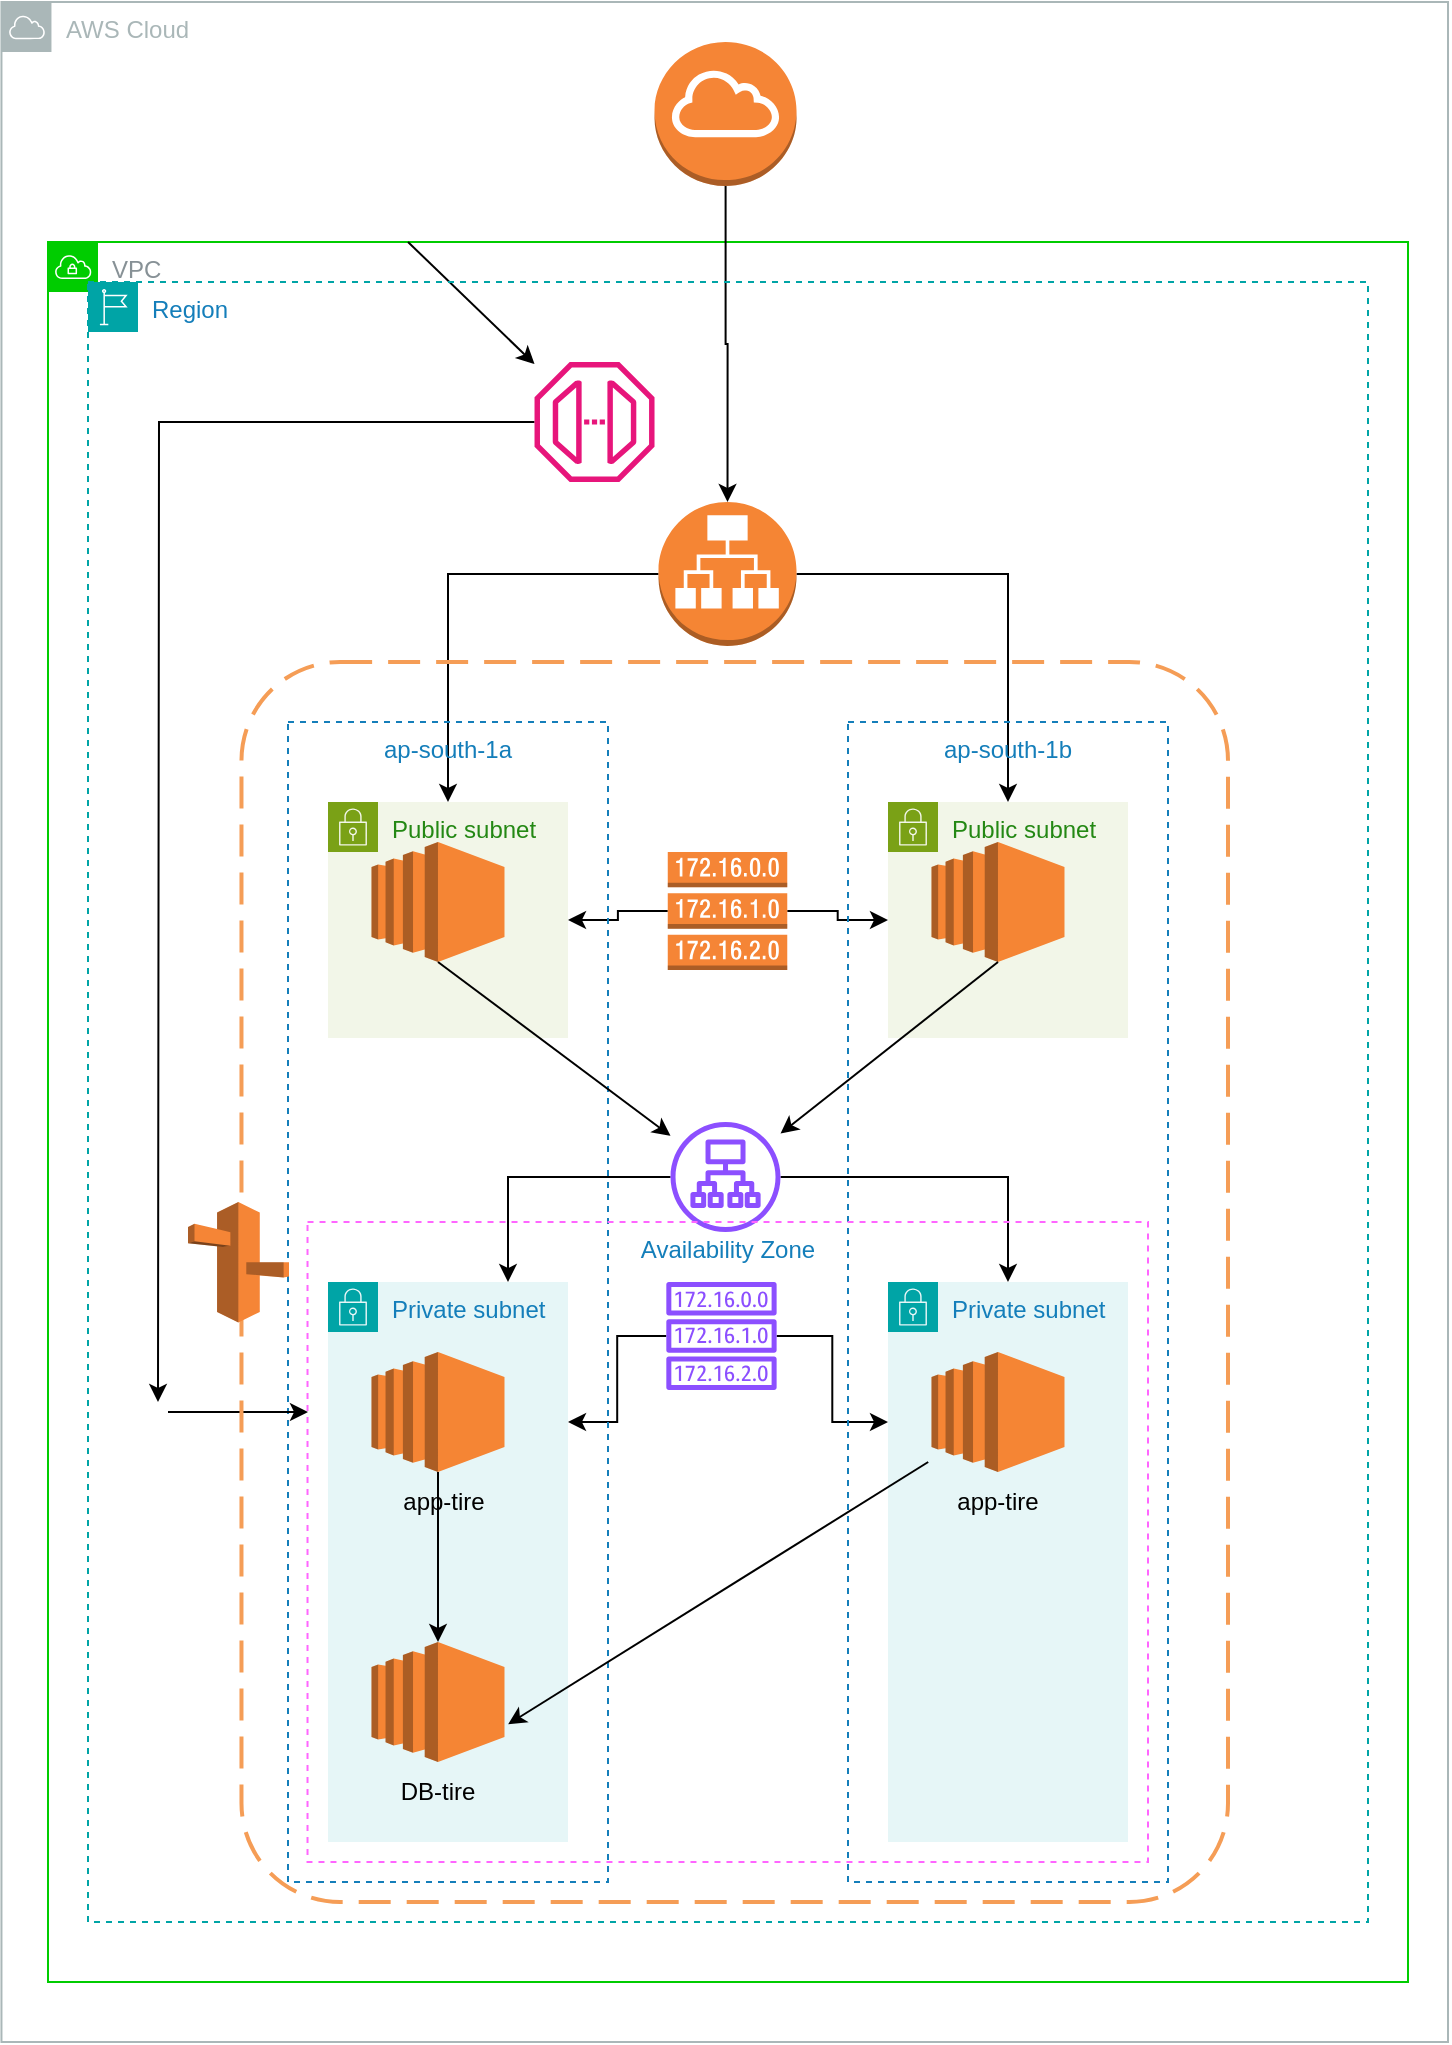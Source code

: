 <mxfile version="22.1.5" type="github">
  <diagram name="Page-1" id="aRuCgZtnoSvNG3mgIwN0">
    <mxGraphModel dx="1857" dy="1155" grid="1" gridSize="10" guides="1" tooltips="1" connect="1" arrows="1" fold="1" page="1" pageScale="1" pageWidth="827" pageHeight="1169" math="0" shadow="0">
      <root>
        <mxCell id="0" />
        <mxCell id="1" parent="0" />
        <mxCell id="_Dg9AQlfLl--0kB6ONo2-64" value="Public subnet" style="points=[[0,0],[0.25,0],[0.5,0],[0.75,0],[1,0],[1,0.25],[1,0.5],[1,0.75],[1,1],[0.75,1],[0.5,1],[0.25,1],[0,1],[0,0.75],[0,0.5],[0,0.25]];outlineConnect=0;gradientColor=none;html=1;whiteSpace=wrap;fontSize=12;fontStyle=0;container=1;pointerEvents=0;collapsible=0;recursiveResize=0;shape=mxgraph.aws4.group;grIcon=mxgraph.aws4.group_security_group;grStroke=0;strokeColor=#7AA116;fillColor=#F2F6E8;verticalAlign=top;align=left;spacingLeft=30;fontColor=#248814;dashed=0;" vertex="1" parent="1">
          <mxGeometry x="240" y="560" width="120" height="118" as="geometry" />
        </mxCell>
        <mxCell id="_Dg9AQlfLl--0kB6ONo2-65" value="" style="outlineConnect=0;dashed=0;verticalLabelPosition=bottom;verticalAlign=top;align=center;html=1;shape=mxgraph.aws3.ec2;fillColor=#F58534;gradientColor=none;" vertex="1" parent="_Dg9AQlfLl--0kB6ONo2-64">
          <mxGeometry x="21.75" y="20" width="66.5" height="60" as="geometry" />
        </mxCell>
        <mxCell id="_Dg9AQlfLl--0kB6ONo2-66" value="Public subnet" style="points=[[0,0],[0.25,0],[0.5,0],[0.75,0],[1,0],[1,0.25],[1,0.5],[1,0.75],[1,1],[0.75,1],[0.5,1],[0.25,1],[0,1],[0,0.75],[0,0.5],[0,0.25]];outlineConnect=0;gradientColor=none;html=1;whiteSpace=wrap;fontSize=12;fontStyle=0;container=1;pointerEvents=0;collapsible=0;recursiveResize=0;shape=mxgraph.aws4.group;grIcon=mxgraph.aws4.group_security_group;grStroke=0;strokeColor=#7AA116;fillColor=#F2F6E8;verticalAlign=top;align=left;spacingLeft=30;fontColor=#248814;dashed=0;" vertex="1" parent="1">
          <mxGeometry x="520" y="560" width="120" height="118" as="geometry" />
        </mxCell>
        <mxCell id="_Dg9AQlfLl--0kB6ONo2-67" value="" style="outlineConnect=0;dashed=0;verticalLabelPosition=bottom;verticalAlign=top;align=center;html=1;shape=mxgraph.aws3.ec2;fillColor=#F58534;gradientColor=none;" vertex="1" parent="_Dg9AQlfLl--0kB6ONo2-66">
          <mxGeometry x="21.75" y="20" width="66.5" height="60" as="geometry" />
        </mxCell>
        <mxCell id="_Dg9AQlfLl--0kB6ONo2-68" value="Private subnet" style="points=[[0,0],[0.25,0],[0.5,0],[0.75,0],[1,0],[1,0.25],[1,0.5],[1,0.75],[1,1],[0.75,1],[0.5,1],[0.25,1],[0,1],[0,0.75],[0,0.5],[0,0.25]];outlineConnect=0;gradientColor=none;html=1;whiteSpace=wrap;fontSize=12;fontStyle=0;container=1;pointerEvents=0;collapsible=0;recursiveResize=0;shape=mxgraph.aws4.group;grIcon=mxgraph.aws4.group_security_group;grStroke=0;strokeColor=#00A4A6;fillColor=#E6F6F7;verticalAlign=top;align=left;spacingLeft=30;fontColor=#147EBA;dashed=0;" vertex="1" parent="1">
          <mxGeometry x="240" y="800" width="120" height="280" as="geometry" />
        </mxCell>
        <mxCell id="_Dg9AQlfLl--0kB6ONo2-69" style="edgeStyle=orthogonalEdgeStyle;rounded=0;orthogonalLoop=1;jettySize=auto;html=1;" edge="1" parent="_Dg9AQlfLl--0kB6ONo2-68" source="_Dg9AQlfLl--0kB6ONo2-70" target="_Dg9AQlfLl--0kB6ONo2-71">
          <mxGeometry relative="1" as="geometry" />
        </mxCell>
        <mxCell id="_Dg9AQlfLl--0kB6ONo2-70" value="" style="outlineConnect=0;dashed=0;verticalLabelPosition=bottom;verticalAlign=top;align=center;html=1;shape=mxgraph.aws3.ec2;fillColor=#F58534;gradientColor=none;" vertex="1" parent="_Dg9AQlfLl--0kB6ONo2-68">
          <mxGeometry x="21.75" y="35" width="66.5" height="60" as="geometry" />
        </mxCell>
        <mxCell id="_Dg9AQlfLl--0kB6ONo2-71" value="" style="outlineConnect=0;dashed=0;verticalLabelPosition=bottom;verticalAlign=top;align=center;html=1;shape=mxgraph.aws3.ec2;fillColor=#F58534;gradientColor=none;" vertex="1" parent="_Dg9AQlfLl--0kB6ONo2-68">
          <mxGeometry x="21.75" y="180" width="66.5" height="60" as="geometry" />
        </mxCell>
        <mxCell id="_Dg9AQlfLl--0kB6ONo2-72" value="app-tire" style="text;html=1;strokeColor=none;fillColor=none;align=center;verticalAlign=middle;whiteSpace=wrap;rounded=0;" vertex="1" parent="_Dg9AQlfLl--0kB6ONo2-68">
          <mxGeometry x="28.25" y="95" width="60" height="30" as="geometry" />
        </mxCell>
        <mxCell id="_Dg9AQlfLl--0kB6ONo2-73" value="DB-tire" style="text;html=1;strokeColor=none;fillColor=none;align=center;verticalAlign=middle;whiteSpace=wrap;rounded=0;" vertex="1" parent="_Dg9AQlfLl--0kB6ONo2-68">
          <mxGeometry x="25" y="240" width="60" height="30" as="geometry" />
        </mxCell>
        <mxCell id="_Dg9AQlfLl--0kB6ONo2-74" value="Private subnet" style="points=[[0,0],[0.25,0],[0.5,0],[0.75,0],[1,0],[1,0.25],[1,0.5],[1,0.75],[1,1],[0.75,1],[0.5,1],[0.25,1],[0,1],[0,0.75],[0,0.5],[0,0.25]];outlineConnect=0;gradientColor=none;html=1;whiteSpace=wrap;fontSize=12;fontStyle=0;container=1;pointerEvents=0;collapsible=0;recursiveResize=0;shape=mxgraph.aws4.group;grIcon=mxgraph.aws4.group_security_group;grStroke=0;strokeColor=#00A4A6;fillColor=#E6F6F7;verticalAlign=top;align=left;spacingLeft=30;fontColor=#147EBA;dashed=0;" vertex="1" parent="1">
          <mxGeometry x="520" y="800" width="120" height="280" as="geometry" />
        </mxCell>
        <mxCell id="_Dg9AQlfLl--0kB6ONo2-75" value="" style="outlineConnect=0;dashed=0;verticalLabelPosition=bottom;verticalAlign=top;align=center;html=1;shape=mxgraph.aws3.ec2;fillColor=#F58534;gradientColor=none;" vertex="1" parent="_Dg9AQlfLl--0kB6ONo2-74">
          <mxGeometry x="21.75" y="35" width="66.5" height="60" as="geometry" />
        </mxCell>
        <mxCell id="_Dg9AQlfLl--0kB6ONo2-76" value="app-tire" style="text;html=1;strokeColor=none;fillColor=none;align=center;verticalAlign=middle;whiteSpace=wrap;rounded=0;" vertex="1" parent="_Dg9AQlfLl--0kB6ONo2-74">
          <mxGeometry x="25" y="95" width="60" height="30" as="geometry" />
        </mxCell>
        <mxCell id="_Dg9AQlfLl--0kB6ONo2-77" style="edgeStyle=orthogonalEdgeStyle;rounded=0;orthogonalLoop=1;jettySize=auto;html=1;entryX=1;entryY=0.5;entryDx=0;entryDy=0;" edge="1" parent="1" source="_Dg9AQlfLl--0kB6ONo2-79" target="_Dg9AQlfLl--0kB6ONo2-64">
          <mxGeometry relative="1" as="geometry" />
        </mxCell>
        <mxCell id="_Dg9AQlfLl--0kB6ONo2-78" style="edgeStyle=orthogonalEdgeStyle;rounded=0;orthogonalLoop=1;jettySize=auto;html=1;entryX=0;entryY=0.5;entryDx=0;entryDy=0;" edge="1" parent="1" source="_Dg9AQlfLl--0kB6ONo2-79" target="_Dg9AQlfLl--0kB6ONo2-66">
          <mxGeometry relative="1" as="geometry" />
        </mxCell>
        <mxCell id="_Dg9AQlfLl--0kB6ONo2-79" value="" style="outlineConnect=0;dashed=0;verticalLabelPosition=bottom;verticalAlign=top;align=center;html=1;shape=mxgraph.aws3.route_table;fillColor=#F58536;gradientColor=none;" vertex="1" parent="1">
          <mxGeometry x="409.88" y="585" width="59.75" height="59" as="geometry" />
        </mxCell>
        <mxCell id="_Dg9AQlfLl--0kB6ONo2-80" style="edgeStyle=orthogonalEdgeStyle;rounded=0;orthogonalLoop=1;jettySize=auto;html=1;entryX=1;entryY=0.25;entryDx=0;entryDy=0;" edge="1" parent="1" source="_Dg9AQlfLl--0kB6ONo2-82" target="_Dg9AQlfLl--0kB6ONo2-68">
          <mxGeometry relative="1" as="geometry" />
        </mxCell>
        <mxCell id="_Dg9AQlfLl--0kB6ONo2-81" style="edgeStyle=orthogonalEdgeStyle;rounded=0;orthogonalLoop=1;jettySize=auto;html=1;entryX=0;entryY=0.25;entryDx=0;entryDy=0;" edge="1" parent="1" source="_Dg9AQlfLl--0kB6ONo2-82" target="_Dg9AQlfLl--0kB6ONo2-74">
          <mxGeometry relative="1" as="geometry" />
        </mxCell>
        <mxCell id="_Dg9AQlfLl--0kB6ONo2-82" value="" style="sketch=0;outlineConnect=0;fontColor=#232F3E;gradientColor=none;fillColor=#8C4FFF;strokeColor=none;dashed=0;verticalLabelPosition=bottom;verticalAlign=top;align=center;html=1;fontSize=12;fontStyle=0;aspect=fixed;pointerEvents=1;shape=mxgraph.aws4.route_table;" vertex="1" parent="1">
          <mxGeometry x="409" y="800" width="55.47" height="54.05" as="geometry" />
        </mxCell>
        <mxCell id="_Dg9AQlfLl--0kB6ONo2-83" style="edgeStyle=orthogonalEdgeStyle;rounded=0;orthogonalLoop=1;jettySize=auto;html=1;" edge="1" parent="1" source="_Dg9AQlfLl--0kB6ONo2-84">
          <mxGeometry relative="1" as="geometry">
            <mxPoint x="155" y="860" as="targetPoint" />
            <mxPoint x="445" y="340" as="sourcePoint" />
          </mxGeometry>
        </mxCell>
        <mxCell id="_Dg9AQlfLl--0kB6ONo2-84" value="" style="sketch=0;outlineConnect=0;fontColor=#232F3E;gradientColor=none;fillColor=#E7157B;strokeColor=none;dashed=0;verticalLabelPosition=bottom;verticalAlign=top;align=center;html=1;fontSize=12;fontStyle=0;aspect=fixed;pointerEvents=1;shape=mxgraph.aws4.endpoint;" vertex="1" parent="1">
          <mxGeometry x="343.26" y="340" width="60" height="60" as="geometry" />
        </mxCell>
        <mxCell id="_Dg9AQlfLl--0kB6ONo2-85" style="edgeStyle=orthogonalEdgeStyle;rounded=0;orthogonalLoop=1;jettySize=auto;html=1;entryX=0.5;entryY=0;entryDx=0;entryDy=0;" edge="1" parent="1" source="_Dg9AQlfLl--0kB6ONo2-87" target="_Dg9AQlfLl--0kB6ONo2-64">
          <mxGeometry relative="1" as="geometry" />
        </mxCell>
        <mxCell id="_Dg9AQlfLl--0kB6ONo2-86" style="edgeStyle=orthogonalEdgeStyle;rounded=0;orthogonalLoop=1;jettySize=auto;html=1;entryX=0.5;entryY=0;entryDx=0;entryDy=0;" edge="1" parent="1" source="_Dg9AQlfLl--0kB6ONo2-87" target="_Dg9AQlfLl--0kB6ONo2-66">
          <mxGeometry relative="1" as="geometry" />
        </mxCell>
        <mxCell id="_Dg9AQlfLl--0kB6ONo2-87" value="" style="outlineConnect=0;dashed=0;verticalLabelPosition=bottom;verticalAlign=top;align=center;html=1;shape=mxgraph.aws3.application_load_balancer;fillColor=#F58534;gradientColor=none;" vertex="1" parent="1">
          <mxGeometry x="405.26" y="410" width="69" height="72" as="geometry" />
        </mxCell>
        <mxCell id="_Dg9AQlfLl--0kB6ONo2-88" style="edgeStyle=orthogonalEdgeStyle;rounded=0;orthogonalLoop=1;jettySize=auto;html=1;entryX=0.75;entryY=0;entryDx=0;entryDy=0;" edge="1" parent="1" source="_Dg9AQlfLl--0kB6ONo2-90" target="_Dg9AQlfLl--0kB6ONo2-68">
          <mxGeometry relative="1" as="geometry" />
        </mxCell>
        <mxCell id="_Dg9AQlfLl--0kB6ONo2-89" style="edgeStyle=orthogonalEdgeStyle;rounded=0;orthogonalLoop=1;jettySize=auto;html=1;entryX=0.5;entryY=0;entryDx=0;entryDy=0;" edge="1" parent="1" source="_Dg9AQlfLl--0kB6ONo2-90" target="_Dg9AQlfLl--0kB6ONo2-74">
          <mxGeometry relative="1" as="geometry" />
        </mxCell>
        <mxCell id="_Dg9AQlfLl--0kB6ONo2-90" value="" style="sketch=0;outlineConnect=0;fontColor=#232F3E;gradientColor=none;fillColor=#8C4FFF;strokeColor=none;dashed=0;verticalLabelPosition=bottom;verticalAlign=top;align=center;html=1;fontSize=12;fontStyle=0;aspect=fixed;pointerEvents=1;shape=mxgraph.aws4.application_load_balancer;" vertex="1" parent="1">
          <mxGeometry x="411.26" y="720" width="55" height="55" as="geometry" />
        </mxCell>
        <mxCell id="_Dg9AQlfLl--0kB6ONo2-91" value="&lt;div class=&quot;column-row&quot; style=&quot;height: 36px;&quot;&gt;&lt;div class=&quot;column-sub-section-header&quot;&gt;ap-south-1a&lt;/div&gt;&lt;/div&gt;" style="fillColor=none;strokeColor=#147EBA;dashed=1;verticalAlign=top;fontStyle=0;fontColor=#147EBA;whiteSpace=wrap;html=1;" vertex="1" parent="1">
          <mxGeometry x="220" y="520" width="160" height="580" as="geometry" />
        </mxCell>
        <mxCell id="_Dg9AQlfLl--0kB6ONo2-92" value="&lt;div class=&quot;column-row&quot; style=&quot;height: 36px;&quot;&gt;&lt;div class=&quot;column-sub-section-header&quot;&gt;ap-south-1b&lt;/div&gt;&lt;/div&gt;" style="fillColor=none;strokeColor=#147EBA;dashed=1;verticalAlign=top;fontStyle=0;fontColor=#147EBA;whiteSpace=wrap;html=1;" vertex="1" parent="1">
          <mxGeometry x="500" y="520" width="160" height="580" as="geometry" />
        </mxCell>
        <mxCell id="_Dg9AQlfLl--0kB6ONo2-93" value="" style="endArrow=classic;html=1;rounded=0;entryX=0;entryY=0.25;entryDx=0;entryDy=0;" edge="1" parent="1">
          <mxGeometry width="50" height="50" relative="1" as="geometry">
            <mxPoint x="160" y="865" as="sourcePoint" />
            <mxPoint x="230" y="865.0" as="targetPoint" />
          </mxGeometry>
        </mxCell>
        <mxCell id="_Dg9AQlfLl--0kB6ONo2-94" value="" style="endArrow=classic;html=1;rounded=0;entryX=0.688;entryY=0.864;entryDx=0;entryDy=0;entryPerimeter=0;" edge="1" parent="1" target="_Dg9AQlfLl--0kB6ONo2-91">
          <mxGeometry width="50" height="50" relative="1" as="geometry">
            <mxPoint x="540.11" y="890" as="sourcePoint" />
            <mxPoint x="470.11" y="950" as="targetPoint" />
          </mxGeometry>
        </mxCell>
        <mxCell id="_Dg9AQlfLl--0kB6ONo2-95" value="Availability Zone" style="fillColor=none;strokeColor=#FF66FF;dashed=1;verticalAlign=top;fontStyle=0;fontColor=#147EBA;whiteSpace=wrap;html=1;" vertex="1" parent="1">
          <mxGeometry x="229.76" y="770" width="420.24" height="320" as="geometry" />
        </mxCell>
        <mxCell id="_Dg9AQlfLl--0kB6ONo2-96" value="" style="outlineConnect=0;dashed=0;verticalLabelPosition=bottom;verticalAlign=top;align=center;html=1;shape=mxgraph.aws3.internet_gateway;fillColor=#F58536;gradientColor=none;" vertex="1" parent="1">
          <mxGeometry x="403.26" y="180" width="71" height="72" as="geometry" />
        </mxCell>
        <mxCell id="_Dg9AQlfLl--0kB6ONo2-97" value="" style="rounded=1;arcSize=10;dashed=1;strokeColor=#F59D56;fillColor=none;gradientColor=none;dashPattern=8 4;strokeWidth=2;" vertex="1" parent="1">
          <mxGeometry x="196.74" y="490" width="493.26" height="620" as="geometry" />
        </mxCell>
        <mxCell id="_Dg9AQlfLl--0kB6ONo2-98" value="" style="outlineConnect=0;dashed=0;verticalLabelPosition=bottom;verticalAlign=top;align=center;html=1;shape=mxgraph.aws3.route_53;fillColor=#F58536;gradientColor=none;" vertex="1" parent="1">
          <mxGeometry x="170" y="760" width="50.5" height="60.25" as="geometry" />
        </mxCell>
        <mxCell id="_Dg9AQlfLl--0kB6ONo2-99" value="VPC" style="sketch=0;outlineConnect=0;gradientColor=none;html=1;whiteSpace=wrap;fontSize=12;fontStyle=0;shape=mxgraph.aws4.group;grIcon=mxgraph.aws4.group_vpc;strokeColor=#00CC00;fillColor=none;verticalAlign=top;align=left;spacingLeft=30;fontColor=#879196;dashed=0;" vertex="1" parent="1">
          <mxGeometry x="100" y="280" width="680" height="870" as="geometry" />
        </mxCell>
        <mxCell id="_Dg9AQlfLl--0kB6ONo2-100" style="edgeStyle=orthogonalEdgeStyle;rounded=0;orthogonalLoop=1;jettySize=auto;html=1;entryX=0.5;entryY=0;entryDx=0;entryDy=0;entryPerimeter=0;" edge="1" parent="1" source="_Dg9AQlfLl--0kB6ONo2-96" target="_Dg9AQlfLl--0kB6ONo2-87">
          <mxGeometry relative="1" as="geometry">
            <mxPoint x="439" y="320" as="targetPoint" />
          </mxGeometry>
        </mxCell>
        <mxCell id="_Dg9AQlfLl--0kB6ONo2-102" value="" style="endArrow=classic;html=1;rounded=0;exitX=0.5;exitY=1;exitDx=0;exitDy=0;exitPerimeter=0;" edge="1" parent="1" source="_Dg9AQlfLl--0kB6ONo2-65" target="_Dg9AQlfLl--0kB6ONo2-90">
          <mxGeometry width="50" height="50" relative="1" as="geometry">
            <mxPoint x="40" y="870" as="sourcePoint" />
            <mxPoint x="90" y="820" as="targetPoint" />
          </mxGeometry>
        </mxCell>
        <mxCell id="_Dg9AQlfLl--0kB6ONo2-103" value="" style="endArrow=classic;html=1;rounded=0;exitX=0.5;exitY=1;exitDx=0;exitDy=0;exitPerimeter=0;" edge="1" parent="1" source="_Dg9AQlfLl--0kB6ONo2-67" target="_Dg9AQlfLl--0kB6ONo2-90">
          <mxGeometry width="50" height="50" relative="1" as="geometry">
            <mxPoint x="610" y="690" as="sourcePoint" />
            <mxPoint x="470" y="720" as="targetPoint" />
          </mxGeometry>
        </mxCell>
        <mxCell id="_Dg9AQlfLl--0kB6ONo2-104" value="" style="endArrow=classic;html=1;rounded=0;" edge="1" parent="1" target="_Dg9AQlfLl--0kB6ONo2-84">
          <mxGeometry width="50" height="50" relative="1" as="geometry">
            <mxPoint x="280" y="280" as="sourcePoint" />
            <mxPoint x="300" y="250" as="targetPoint" />
          </mxGeometry>
        </mxCell>
        <mxCell id="_Dg9AQlfLl--0kB6ONo2-105" value="Region" style="points=[[0,0],[0.25,0],[0.5,0],[0.75,0],[1,0],[1,0.25],[1,0.5],[1,0.75],[1,1],[0.75,1],[0.5,1],[0.25,1],[0,1],[0,0.75],[0,0.5],[0,0.25]];outlineConnect=0;gradientColor=none;html=1;whiteSpace=wrap;fontSize=12;fontStyle=0;container=1;pointerEvents=0;collapsible=0;recursiveResize=0;shape=mxgraph.aws4.group;grIcon=mxgraph.aws4.group_region;strokeColor=#00A4A6;fillColor=none;verticalAlign=top;align=left;spacingLeft=30;fontColor=#147EBA;dashed=1;" vertex="1" parent="1">
          <mxGeometry x="120" y="300" width="640" height="820" as="geometry" />
        </mxCell>
        <mxCell id="_Dg9AQlfLl--0kB6ONo2-101" value="AWS Cloud" style="sketch=0;outlineConnect=0;gradientColor=none;html=1;whiteSpace=wrap;fontSize=12;fontStyle=0;shape=mxgraph.aws4.group;grIcon=mxgraph.aws4.group_aws_cloud;strokeColor=#AAB7B8;fillColor=none;verticalAlign=top;align=left;spacingLeft=30;fontColor=#AAB7B8;dashed=0;" vertex="1" parent="1">
          <mxGeometry x="76.73" y="160" width="723.27" height="1020" as="geometry" />
        </mxCell>
      </root>
    </mxGraphModel>
  </diagram>
</mxfile>
